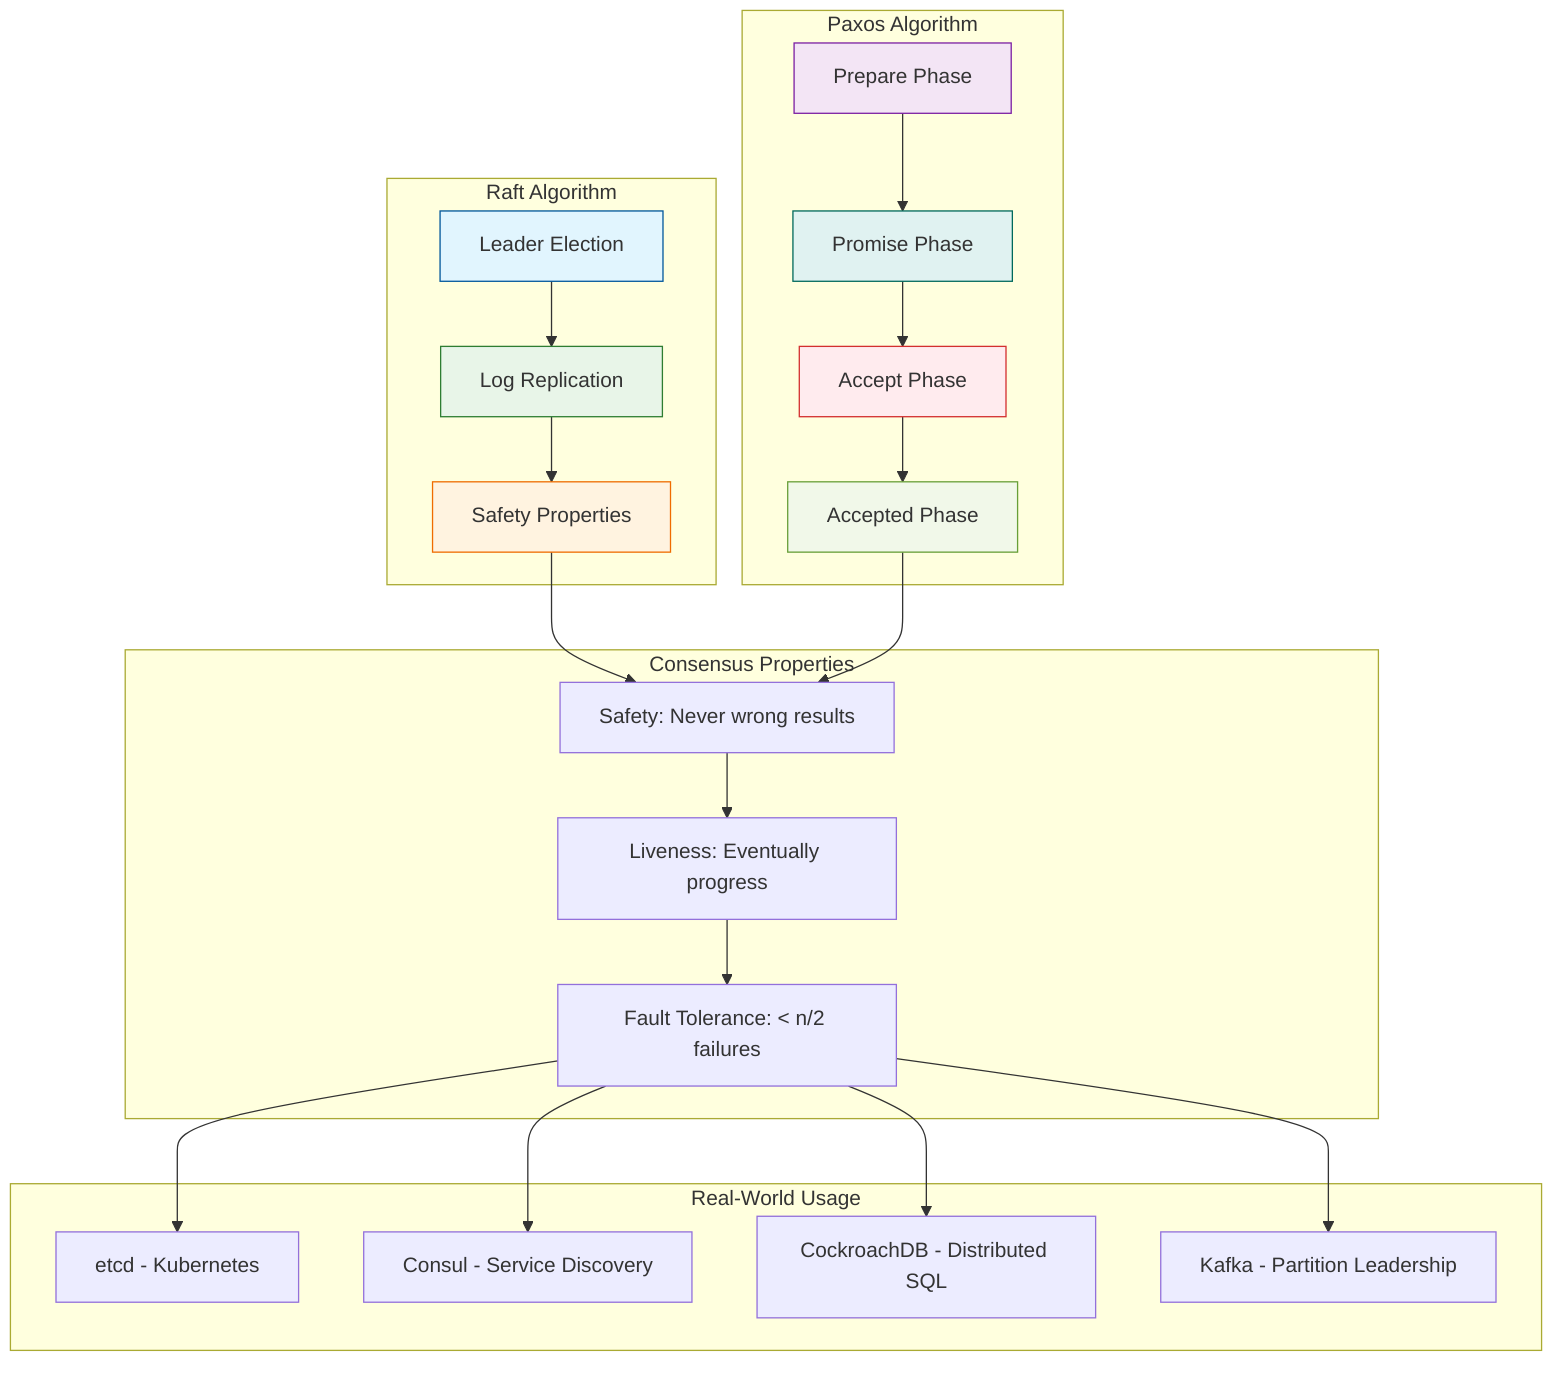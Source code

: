 graph TB
    subgraph "Raft Algorithm"
        R1[Leader Election]
        R2[Log Replication]
        R3[Safety Properties]
        R1 --> R2
        R2 --> R3
    end
    
    subgraph "Paxos Algorithm"
        P1[Prepare Phase]
        P2[Promise Phase]
        P3[Accept Phase]
        P4[Accepted Phase]
        P1 --> P2
        P2 --> P3
        P3 --> P4
    end
    
    subgraph "Consensus Properties"
        CP1[Safety: Never wrong results]
        CP2[Liveness: Eventually progress]
        CP3[Fault Tolerance: < n/2 failures]
    end
    
    R3 --> CP1
    P4 --> CP1
    CP1 --> CP2
    CP2 --> CP3
    
    subgraph "Real-World Usage"
        U1[etcd - Kubernetes]
        U2[Consul - Service Discovery]
        U3[CockroachDB - Distributed SQL]
        U4[Kafka - Partition Leadership]
    end
    
    CP3 --> U1
    CP3 --> U2
    CP3 --> U3
    CP3 --> U4
    
    style R1 fill:#e1f5fe,stroke:#01579b
    style R2 fill:#e8f5e8,stroke:#2e7d32
    style R3 fill:#fff3e0,stroke:#ef6c00
    style P1 fill:#f3e5f5,stroke:#7b1fa2
    style P2 fill:#e0f2f1,stroke:#00695c
    style P3 fill:#ffebee,stroke:#d32f2f
    style P4 fill:#f1f8e9,stroke:#689f38